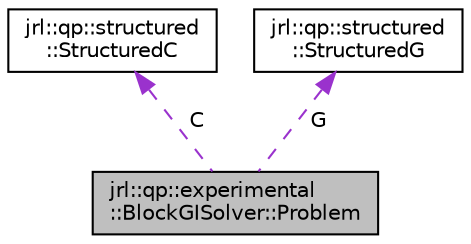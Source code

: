 digraph "jrl::qp::experimental::BlockGISolver::Problem"
{
 // LATEX_PDF_SIZE
  edge [fontname="Helvetica",fontsize="10",labelfontname="Helvetica",labelfontsize="10"];
  node [fontname="Helvetica",fontsize="10",shape=record];
  Node1 [label="jrl::qp::experimental\l::BlockGISolver::Problem",height=0.2,width=0.4,color="black", fillcolor="grey75", style="filled", fontcolor="black",tooltip=" "];
  Node2 -> Node1 [dir="back",color="darkorchid3",fontsize="10",style="dashed",label=" C" ,fontname="Helvetica"];
  Node2 [label="jrl::qp::structured\l::StructuredC",height=0.2,width=0.4,color="black", fillcolor="white", style="filled",URL="$classjrl_1_1qp_1_1structured_1_1StructuredC.html",tooltip=" "];
  Node3 -> Node1 [dir="back",color="darkorchid3",fontsize="10",style="dashed",label=" G" ,fontname="Helvetica"];
  Node3 [label="jrl::qp::structured\l::StructuredG",height=0.2,width=0.4,color="black", fillcolor="white", style="filled",URL="$classjrl_1_1qp_1_1structured_1_1StructuredG.html",tooltip=" "];
}

